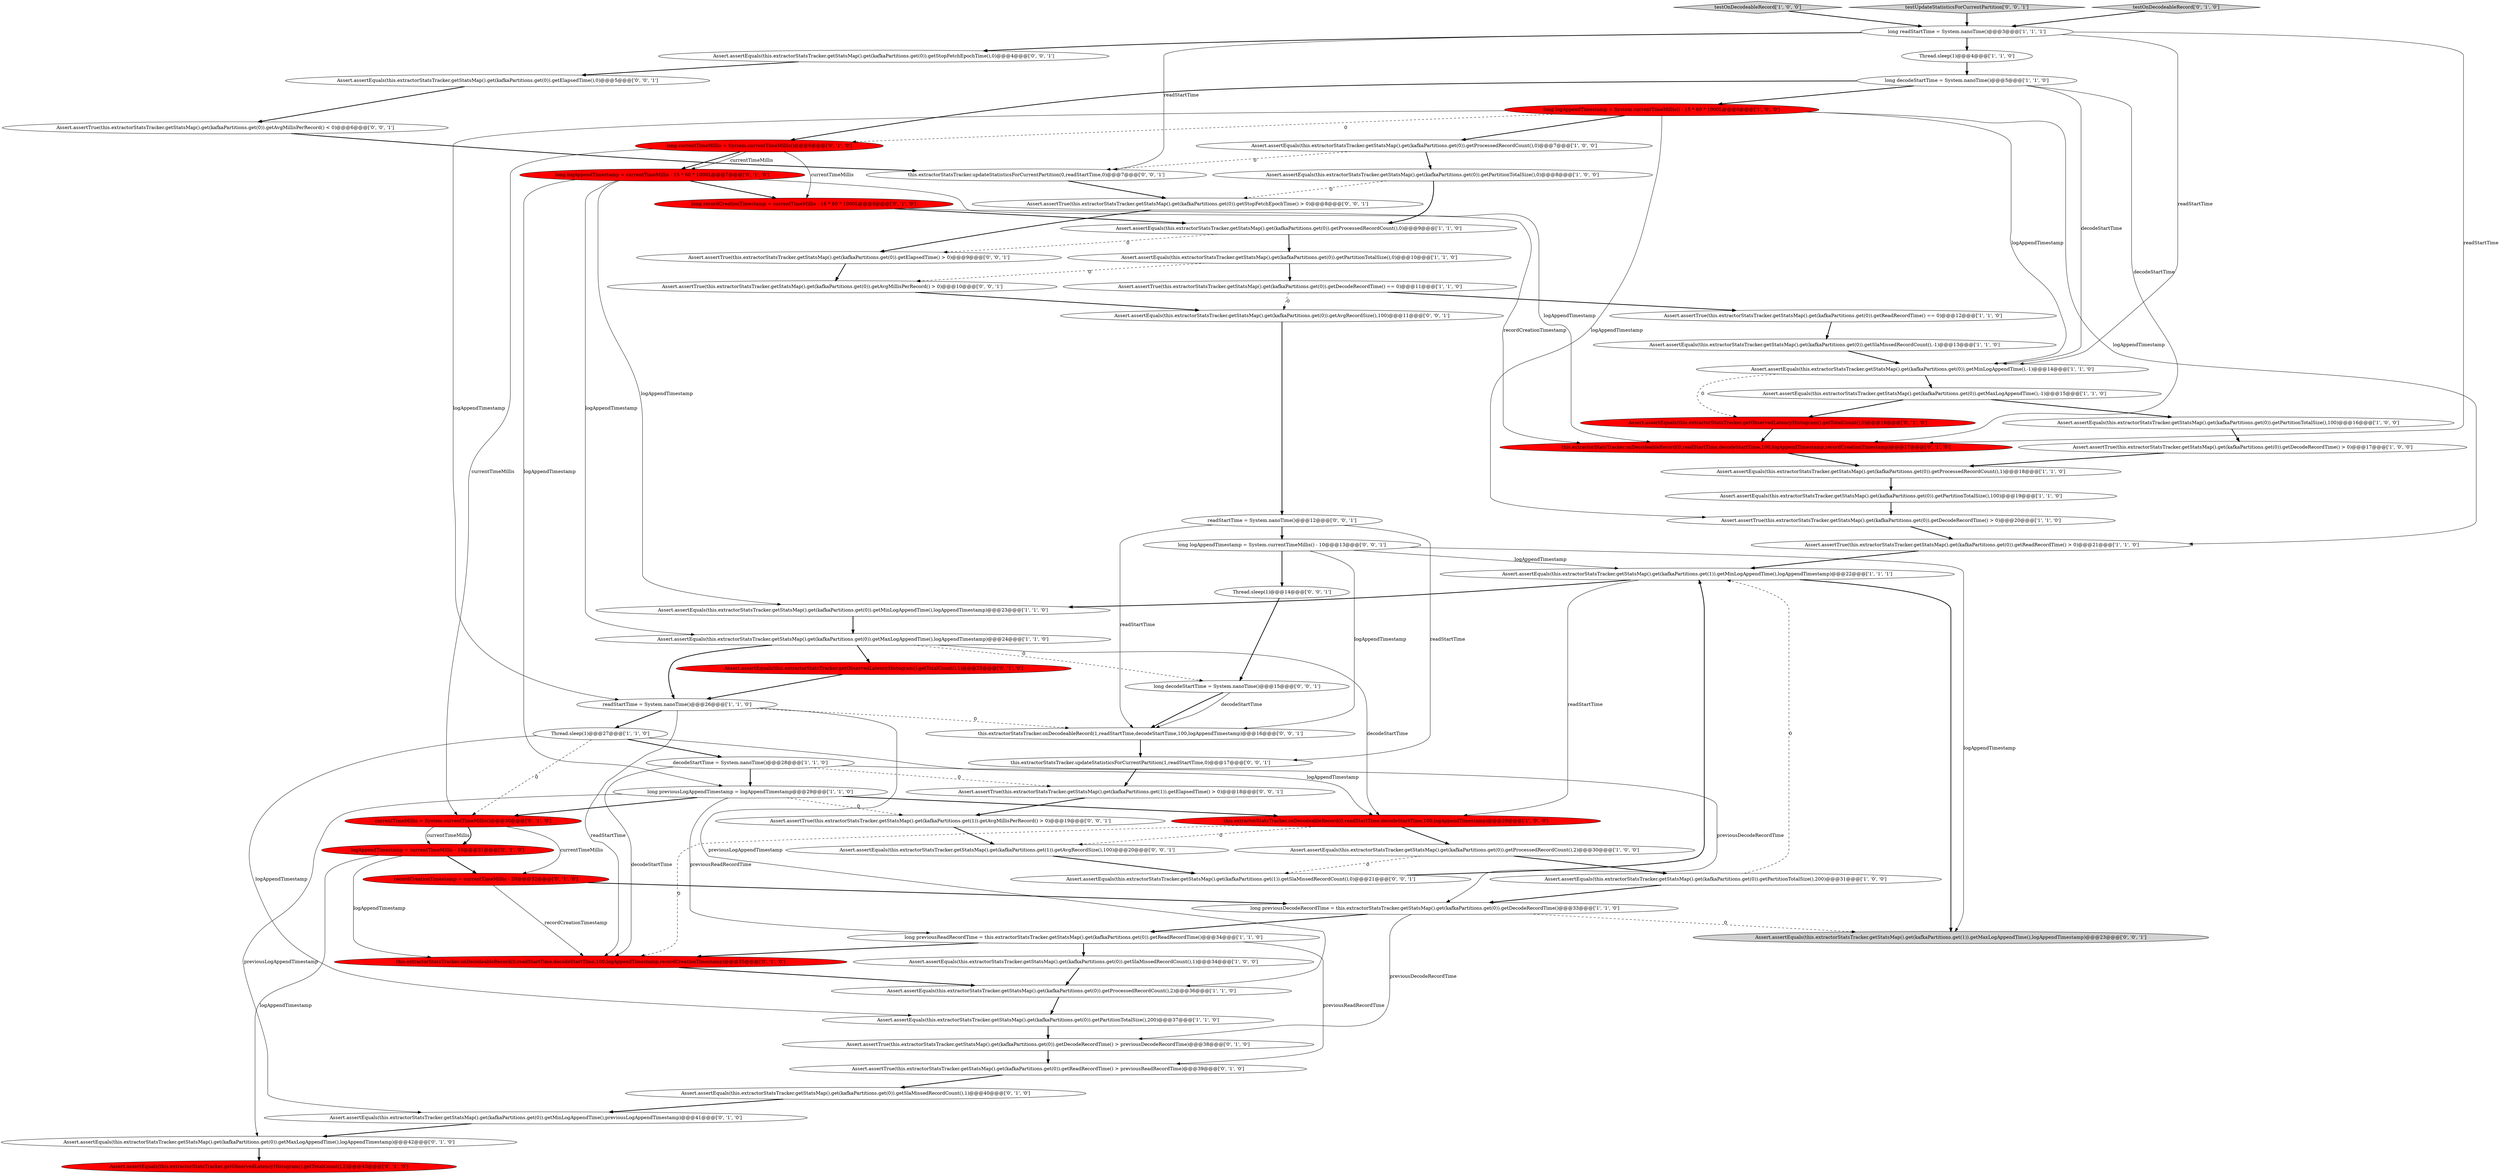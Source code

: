 digraph {
31 [style = filled, label = "long readStartTime = System.nanoTime()@@@3@@@['1', '1', '1']", fillcolor = white, shape = ellipse image = "AAA0AAABBB1BBB"];
7 [style = filled, label = "decodeStartTime = System.nanoTime()@@@28@@@['1', '1', '0']", fillcolor = white, shape = ellipse image = "AAA0AAABBB1BBB"];
63 [style = filled, label = "long logAppendTimestamp = System.currentTimeMillis() - 10@@@13@@@['0', '0', '1']", fillcolor = white, shape = ellipse image = "AAA0AAABBB3BBB"];
18 [style = filled, label = "Assert.assertEquals(this.extractorStatsTracker.getStatsMap().get(kafkaPartitions.get(0)).getProcessedRecordCount(),1)@@@18@@@['1', '1', '0']", fillcolor = white, shape = ellipse image = "AAA0AAABBB1BBB"];
23 [style = filled, label = "this.extractorStatsTracker.onDecodeableRecord(0,readStartTime,decodeStartTime,100,logAppendTimestamp)@@@29@@@['1', '0', '0']", fillcolor = red, shape = ellipse image = "AAA1AAABBB1BBB"];
4 [style = filled, label = "Assert.assertEquals(this.extractorStatsTracker.getStatsMap().get(kafkaPartitions.get(0)).getMinLogAppendTime(),logAppendTimestamp)@@@23@@@['1', '1', '0']", fillcolor = white, shape = ellipse image = "AAA0AAABBB1BBB"];
5 [style = filled, label = "Assert.assertEquals(this.extractorStatsTracker.getStatsMap().get(kafkaPartitions.get(0)).getMaxLogAppendTime(),logAppendTimestamp)@@@24@@@['1', '1', '0']", fillcolor = white, shape = ellipse image = "AAA0AAABBB1BBB"];
39 [style = filled, label = "Assert.assertEquals(this.extractorStatsTracker.getStatsMap().get(kafkaPartitions.get(0)).getMaxLogAppendTime(),logAppendTimestamp)@@@42@@@['0', '1', '0']", fillcolor = white, shape = ellipse image = "AAA0AAABBB2BBB"];
22 [style = filled, label = "long logAppendTimestamp = System.currentTimeMillis() - 15 * 60 * 1000L@@@6@@@['1', '0', '0']", fillcolor = red, shape = ellipse image = "AAA1AAABBB1BBB"];
1 [style = filled, label = "testOnDecodeableRecord['1', '0', '0']", fillcolor = lightgray, shape = diamond image = "AAA0AAABBB1BBB"];
15 [style = filled, label = "Assert.assertEquals(this.extractorStatsTracker.getStatsMap().get(kafkaPartitions.get(0)).getMaxLogAppendTime(),-1)@@@15@@@['1', '1', '0']", fillcolor = white, shape = ellipse image = "AAA0AAABBB1BBB"];
25 [style = filled, label = "Assert.assertTrue(this.extractorStatsTracker.getStatsMap().get(kafkaPartitions.get(0)).getReadRecordTime() > 0)@@@21@@@['1', '1', '0']", fillcolor = white, shape = ellipse image = "AAA0AAABBB1BBB"];
3 [style = filled, label = "Thread.sleep(1)@@@27@@@['1', '1', '0']", fillcolor = white, shape = ellipse image = "AAA0AAABBB1BBB"];
41 [style = filled, label = "Assert.assertEquals(this.extractorStatsTracker.getObservedLatencyHistogram().getTotalCount(),0)@@@16@@@['0', '1', '0']", fillcolor = red, shape = ellipse image = "AAA1AAABBB2BBB"];
56 [style = filled, label = "Assert.assertEquals(this.extractorStatsTracker.getStatsMap().get(kafkaPartitions.get(0)).getElapsedTime(),0)@@@5@@@['0', '0', '1']", fillcolor = white, shape = ellipse image = "AAA0AAABBB3BBB"];
28 [style = filled, label = "long decodeStartTime = System.nanoTime()@@@5@@@['1', '1', '0']", fillcolor = white, shape = ellipse image = "AAA0AAABBB1BBB"];
8 [style = filled, label = "Assert.assertEquals(this.extractorStatsTracker.getStatsMap().get(kafkaPartitions.get(0)).getProcessedRecordCount(),0)@@@9@@@['1', '1', '0']", fillcolor = white, shape = ellipse image = "AAA0AAABBB1BBB"];
60 [style = filled, label = "testUpdateStatisticsForCurrentPartition['0', '0', '1']", fillcolor = lightgray, shape = diamond image = "AAA0AAABBB3BBB"];
12 [style = filled, label = "Assert.assertEquals(this.extractorStatsTracker.getStatsMap().get(kafkaPartitions.get(0)).getPartitionTotalSize(),0)@@@8@@@['1', '0', '0']", fillcolor = white, shape = ellipse image = "AAA0AAABBB1BBB"];
42 [style = filled, label = "Assert.assertEquals(this.extractorStatsTracker.getStatsMap().get(kafkaPartitions.get(0)).getMinLogAppendTime(),previousLogAppendTimestamp)@@@41@@@['0', '1', '0']", fillcolor = white, shape = ellipse image = "AAA0AAABBB2BBB"];
17 [style = filled, label = "Assert.assertEquals(this.extractorStatsTracker.getStatsMap().get(kafkaPartitions.get(0)).getPartitionTotalSize(),200)@@@31@@@['1', '0', '0']", fillcolor = white, shape = ellipse image = "AAA0AAABBB1BBB"];
33 [style = filled, label = "Assert.assertTrue(this.extractorStatsTracker.getStatsMap().get(kafkaPartitions.get(0)).getReadRecordTime() == 0)@@@12@@@['1', '1', '0']", fillcolor = white, shape = ellipse image = "AAA0AAABBB1BBB"];
57 [style = filled, label = "Assert.assertTrue(this.extractorStatsTracker.getStatsMap().get(kafkaPartitions.get(1)).getElapsedTime() > 0)@@@18@@@['0', '0', '1']", fillcolor = white, shape = ellipse image = "AAA0AAABBB3BBB"];
71 [style = filled, label = "Assert.assertTrue(this.extractorStatsTracker.getStatsMap().get(kafkaPartitions.get(0)).getStopFetchEpochTime() > 0)@@@8@@@['0', '0', '1']", fillcolor = white, shape = ellipse image = "AAA0AAABBB3BBB"];
27 [style = filled, label = "Assert.assertEquals(this.extractorStatsTracker.getStatsMap().get(kafkaPartitions.get(0)).getPartitionTotalSize(),0)@@@10@@@['1', '1', '0']", fillcolor = white, shape = ellipse image = "AAA0AAABBB1BBB"];
29 [style = filled, label = "Assert.assertTrue(this.extractorStatsTracker.getStatsMap().get(kafkaPartitions.get(0)).getDecodeRecordTime() > 0)@@@20@@@['1', '1', '0']", fillcolor = white, shape = ellipse image = "AAA0AAABBB1BBB"];
53 [style = filled, label = "Assert.assertEquals(this.extractorStatsTracker.getStatsMap().get(kafkaPartitions.get(1)).getMaxLogAppendTime(),logAppendTimestamp)@@@23@@@['0', '0', '1']", fillcolor = lightgray, shape = ellipse image = "AAA0AAABBB3BBB"];
24 [style = filled, label = "Assert.assertEquals(this.extractorStatsTracker.getStatsMap().get(kafkaPartitions.get(0)).getPartitionTotalSize(),100)@@@19@@@['1', '1', '0']", fillcolor = white, shape = ellipse image = "AAA0AAABBB1BBB"];
66 [style = filled, label = "Assert.assertTrue(this.extractorStatsTracker.getStatsMap().get(kafkaPartitions.get(0)).getElapsedTime() > 0)@@@9@@@['0', '0', '1']", fillcolor = white, shape = ellipse image = "AAA0AAABBB3BBB"];
68 [style = filled, label = "Assert.assertEquals(this.extractorStatsTracker.getStatsMap().get(kafkaPartitions.get(1)).getSlaMissedRecordCount(),0)@@@21@@@['0', '0', '1']", fillcolor = white, shape = ellipse image = "AAA0AAABBB3BBB"];
10 [style = filled, label = "Assert.assertTrue(this.extractorStatsTracker.getStatsMap().get(kafkaPartitions.get(0)).getDecodeRecordTime() == 0)@@@11@@@['1', '1', '0']", fillcolor = white, shape = ellipse image = "AAA0AAABBB1BBB"];
2 [style = filled, label = "Assert.assertEquals(this.extractorStatsTracker.getStatsMap().get(kafkaPartitions.get(0)).getProcessedRecordCount(),0)@@@7@@@['1', '0', '0']", fillcolor = white, shape = ellipse image = "AAA0AAABBB1BBB"];
13 [style = filled, label = "Assert.assertEquals(this.extractorStatsTracker.getStatsMap().get(kafkaPartitions.get(0)).getPartitionTotalSize(),100)@@@16@@@['1', '0', '0']", fillcolor = white, shape = ellipse image = "AAA0AAABBB1BBB"];
44 [style = filled, label = "Assert.assertEquals(this.extractorStatsTracker.getObservedLatencyHistogram().getTotalCount(),2)@@@43@@@['0', '1', '0']", fillcolor = red, shape = ellipse image = "AAA1AAABBB2BBB"];
58 [style = filled, label = "Assert.assertTrue(this.extractorStatsTracker.getStatsMap().get(kafkaPartitions.get(0)).getAvgMillisPerRecord() < 0)@@@6@@@['0', '0', '1']", fillcolor = white, shape = ellipse image = "AAA0AAABBB3BBB"];
59 [style = filled, label = "Assert.assertEquals(this.extractorStatsTracker.getStatsMap().get(kafkaPartitions.get(0)).getAvgRecordSize(),100)@@@11@@@['0', '0', '1']", fillcolor = white, shape = ellipse image = "AAA0AAABBB3BBB"];
52 [style = filled, label = "Assert.assertTrue(this.extractorStatsTracker.getStatsMap().get(kafkaPartitions.get(1)).getAvgMillisPerRecord() > 0)@@@19@@@['0', '0', '1']", fillcolor = white, shape = ellipse image = "AAA0AAABBB3BBB"];
54 [style = filled, label = "this.extractorStatsTracker.onDecodeableRecord(1,readStartTime,decodeStartTime,100,logAppendTimestamp)@@@16@@@['0', '0', '1']", fillcolor = white, shape = ellipse image = "AAA0AAABBB3BBB"];
16 [style = filled, label = "Assert.assertEquals(this.extractorStatsTracker.getStatsMap().get(kafkaPartitions.get(0)).getMinLogAppendTime(),-1)@@@14@@@['1', '1', '0']", fillcolor = white, shape = ellipse image = "AAA0AAABBB1BBB"];
38 [style = filled, label = "Assert.assertTrue(this.extractorStatsTracker.getStatsMap().get(kafkaPartitions.get(0)).getDecodeRecordTime() > previousDecodeRecordTime)@@@38@@@['0', '1', '0']", fillcolor = white, shape = ellipse image = "AAA0AAABBB2BBB"];
61 [style = filled, label = "Assert.assertEquals(this.extractorStatsTracker.getStatsMap().get(kafkaPartitions.get(1)).getAvgRecordSize(),100)@@@20@@@['0', '0', '1']", fillcolor = white, shape = ellipse image = "AAA0AAABBB3BBB"];
69 [style = filled, label = "readStartTime = System.nanoTime()@@@12@@@['0', '0', '1']", fillcolor = white, shape = ellipse image = "AAA0AAABBB3BBB"];
6 [style = filled, label = "Assert.assertEquals(this.extractorStatsTracker.getStatsMap().get(kafkaPartitions.get(1)).getMinLogAppendTime(),logAppendTimestamp)@@@22@@@['1', '1', '1']", fillcolor = white, shape = ellipse image = "AAA0AAABBB1BBB"];
67 [style = filled, label = "this.extractorStatsTracker.updateStatisticsForCurrentPartition(1,readStartTime,0)@@@17@@@['0', '0', '1']", fillcolor = white, shape = ellipse image = "AAA0AAABBB3BBB"];
35 [style = filled, label = "long logAppendTimestamp = currentTimeMillis - 15 * 60 * 1000L@@@7@@@['0', '1', '0']", fillcolor = red, shape = ellipse image = "AAA1AAABBB2BBB"];
40 [style = filled, label = "logAppendTimestamp = currentTimeMillis - 10@@@31@@@['0', '1', '0']", fillcolor = red, shape = ellipse image = "AAA1AAABBB2BBB"];
43 [style = filled, label = "Assert.assertEquals(this.extractorStatsTracker.getObservedLatencyHistogram().getTotalCount(),1)@@@25@@@['0', '1', '0']", fillcolor = red, shape = ellipse image = "AAA1AAABBB2BBB"];
48 [style = filled, label = "testOnDecodeableRecord['0', '1', '0']", fillcolor = lightgray, shape = diamond image = "AAA0AAABBB2BBB"];
9 [style = filled, label = "Assert.assertTrue(this.extractorStatsTracker.getStatsMap().get(kafkaPartitions.get(0)).getDecodeRecordTime() > 0)@@@17@@@['1', '0', '0']", fillcolor = white, shape = ellipse image = "AAA0AAABBB1BBB"];
14 [style = filled, label = "Thread.sleep(1)@@@4@@@['1', '1', '0']", fillcolor = white, shape = ellipse image = "AAA0AAABBB1BBB"];
11 [style = filled, label = "Assert.assertEquals(this.extractorStatsTracker.getStatsMap().get(kafkaPartitions.get(0)).getPartitionTotalSize(),200)@@@37@@@['1', '1', '0']", fillcolor = white, shape = ellipse image = "AAA0AAABBB1BBB"];
19 [style = filled, label = "Assert.assertEquals(this.extractorStatsTracker.getStatsMap().get(kafkaPartitions.get(0)).getSlaMissedRecordCount(),-1)@@@13@@@['1', '1', '0']", fillcolor = white, shape = ellipse image = "AAA0AAABBB1BBB"];
26 [style = filled, label = "long previousReadRecordTime = this.extractorStatsTracker.getStatsMap().get(kafkaPartitions.get(0)).getReadRecordTime()@@@34@@@['1', '1', '0']", fillcolor = white, shape = ellipse image = "AAA0AAABBB1BBB"];
32 [style = filled, label = "long previousLogAppendTimestamp = logAppendTimestamp@@@29@@@['1', '1', '0']", fillcolor = white, shape = ellipse image = "AAA0AAABBB1BBB"];
62 [style = filled, label = "Thread.sleep(1)@@@14@@@['0', '0', '1']", fillcolor = white, shape = ellipse image = "AAA0AAABBB3BBB"];
20 [style = filled, label = "readStartTime = System.nanoTime()@@@26@@@['1', '1', '0']", fillcolor = white, shape = ellipse image = "AAA0AAABBB1BBB"];
45 [style = filled, label = "currentTimeMillis = System.currentTimeMillis()@@@30@@@['0', '1', '0']", fillcolor = red, shape = ellipse image = "AAA1AAABBB2BBB"];
34 [style = filled, label = "Assert.assertEquals(this.extractorStatsTracker.getStatsMap().get(kafkaPartitions.get(0)).getSlaMissedRecordCount(),1)@@@34@@@['1', '0', '0']", fillcolor = white, shape = ellipse image = "AAA0AAABBB1BBB"];
47 [style = filled, label = "this.extractorStatsTracker.onDecodeableRecord(0,readStartTime,decodeStartTime,100,logAppendTimestamp,recordCreationTimestamp)@@@35@@@['0', '1', '0']", fillcolor = red, shape = ellipse image = "AAA1AAABBB2BBB"];
55 [style = filled, label = "Assert.assertEquals(this.extractorStatsTracker.getStatsMap().get(kafkaPartitions.get(0)).getStopFetchEpochTime(),0)@@@4@@@['0', '0', '1']", fillcolor = white, shape = ellipse image = "AAA0AAABBB3BBB"];
70 [style = filled, label = "Assert.assertTrue(this.extractorStatsTracker.getStatsMap().get(kafkaPartitions.get(0)).getAvgMillisPerRecord() > 0)@@@10@@@['0', '0', '1']", fillcolor = white, shape = ellipse image = "AAA0AAABBB3BBB"];
46 [style = filled, label = "long currentTimeMillis = System.currentTimeMillis()@@@6@@@['0', '1', '0']", fillcolor = red, shape = ellipse image = "AAA1AAABBB2BBB"];
49 [style = filled, label = "this.extractorStatsTracker.onDecodeableRecord(0,readStartTime,decodeStartTime,100,logAppendTimestamp,recordCreationTimestamp)@@@17@@@['0', '1', '0']", fillcolor = red, shape = ellipse image = "AAA1AAABBB2BBB"];
36 [style = filled, label = "long recordCreationTimestamp = currentTimeMillis - 16 * 60 * 1000L@@@8@@@['0', '1', '0']", fillcolor = red, shape = ellipse image = "AAA1AAABBB2BBB"];
64 [style = filled, label = "this.extractorStatsTracker.updateStatisticsForCurrentPartition(0,readStartTime,0)@@@7@@@['0', '0', '1']", fillcolor = white, shape = ellipse image = "AAA0AAABBB3BBB"];
51 [style = filled, label = "Assert.assertTrue(this.extractorStatsTracker.getStatsMap().get(kafkaPartitions.get(0)).getReadRecordTime() > previousReadRecordTime)@@@39@@@['0', '1', '0']", fillcolor = white, shape = ellipse image = "AAA0AAABBB2BBB"];
30 [style = filled, label = "long previousDecodeRecordTime = this.extractorStatsTracker.getStatsMap().get(kafkaPartitions.get(0)).getDecodeRecordTime()@@@33@@@['1', '1', '0']", fillcolor = white, shape = ellipse image = "AAA0AAABBB1BBB"];
37 [style = filled, label = "Assert.assertEquals(this.extractorStatsTracker.getStatsMap().get(kafkaPartitions.get(0)).getSlaMissedRecordCount(),1)@@@40@@@['0', '1', '0']", fillcolor = white, shape = ellipse image = "AAA0AAABBB2BBB"];
65 [style = filled, label = "long decodeStartTime = System.nanoTime()@@@15@@@['0', '0', '1']", fillcolor = white, shape = ellipse image = "AAA0AAABBB3BBB"];
0 [style = filled, label = "Assert.assertEquals(this.extractorStatsTracker.getStatsMap().get(kafkaPartitions.get(0)).getProcessedRecordCount(),2)@@@36@@@['1', '1', '0']", fillcolor = white, shape = ellipse image = "AAA0AAABBB1BBB"];
50 [style = filled, label = "recordCreationTimestamp = currentTimeMillis - 20@@@32@@@['0', '1', '0']", fillcolor = red, shape = ellipse image = "AAA1AAABBB2BBB"];
21 [style = filled, label = "Assert.assertEquals(this.extractorStatsTracker.getStatsMap().get(kafkaPartitions.get(0)).getProcessedRecordCount(),2)@@@30@@@['1', '0', '0']", fillcolor = white, shape = ellipse image = "AAA0AAABBB1BBB"];
7->32 [style = bold, label=""];
22->20 [style = solid, label="logAppendTimestamp"];
32->23 [style = bold, label=""];
65->54 [style = bold, label=""];
5->20 [style = bold, label=""];
36->49 [style = solid, label="recordCreationTimestamp"];
7->30 [style = solid, label="previousDecodeRecordTime"];
30->38 [style = solid, label="previousDecodeRecordTime"];
38->51 [style = bold, label=""];
23->61 [style = dashed, label="0"];
26->34 [style = bold, label=""];
40->39 [style = solid, label="logAppendTimestamp"];
3->23 [style = solid, label="logAppendTimestamp"];
14->28 [style = bold, label=""];
25->6 [style = bold, label=""];
2->64 [style = dashed, label="0"];
35->4 [style = solid, label="logAppendTimestamp"];
35->5 [style = solid, label="logAppendTimestamp"];
32->42 [style = solid, label="previousLogAppendTimestamp"];
45->50 [style = solid, label="currentTimeMillis"];
61->68 [style = bold, label=""];
62->65 [style = bold, label=""];
22->16 [style = solid, label="logAppendTimestamp"];
15->41 [style = bold, label=""];
67->57 [style = bold, label=""];
7->47 [style = solid, label="decodeStartTime"];
50->47 [style = solid, label="recordCreationTimestamp"];
1->31 [style = bold, label=""];
47->0 [style = bold, label=""];
8->27 [style = bold, label=""];
6->23 [style = solid, label="readStartTime"];
46->45 [style = solid, label="currentTimeMillis"];
31->14 [style = bold, label=""];
40->50 [style = bold, label=""];
15->13 [style = bold, label=""];
21->68 [style = dashed, label="0"];
64->71 [style = bold, label=""];
63->6 [style = solid, label="logAppendTimestamp"];
50->30 [style = bold, label=""];
30->26 [style = bold, label=""];
26->47 [style = bold, label=""];
45->40 [style = solid, label="currentTimeMillis"];
41->49 [style = bold, label=""];
20->3 [style = bold, label=""];
34->0 [style = bold, label=""];
56->58 [style = bold, label=""];
6->4 [style = bold, label=""];
6->53 [style = bold, label=""];
16->41 [style = dashed, label="0"];
70->59 [style = bold, label=""];
7->57 [style = dashed, label="0"];
63->62 [style = bold, label=""];
3->7 [style = bold, label=""];
49->18 [style = bold, label=""];
60->31 [style = bold, label=""];
22->29 [style = solid, label="logAppendTimestamp"];
68->6 [style = bold, label=""];
32->26 [style = solid, label="previousReadRecordTime"];
46->36 [style = solid, label="currentTimeMillis"];
66->70 [style = bold, label=""];
18->24 [style = bold, label=""];
22->2 [style = bold, label=""];
52->61 [style = bold, label=""];
65->54 [style = solid, label="decodeStartTime"];
32->52 [style = dashed, label="0"];
43->20 [style = bold, label=""];
42->39 [style = bold, label=""];
31->16 [style = solid, label="readStartTime"];
0->11 [style = bold, label=""];
5->23 [style = solid, label="decodeStartTime"];
3->11 [style = solid, label="logAppendTimestamp"];
27->70 [style = dashed, label="0"];
19->16 [style = bold, label=""];
48->31 [style = bold, label=""];
51->37 [style = bold, label=""];
9->18 [style = bold, label=""];
54->67 [style = bold, label=""];
20->54 [style = dashed, label="0"];
12->8 [style = bold, label=""];
3->45 [style = dashed, label="0"];
27->10 [style = bold, label=""];
46->35 [style = bold, label=""];
36->8 [style = bold, label=""];
10->33 [style = bold, label=""];
13->9 [style = bold, label=""];
59->69 [style = bold, label=""];
33->19 [style = bold, label=""];
10->59 [style = dashed, label="0"];
28->49 [style = solid, label="decodeStartTime"];
4->5 [style = bold, label=""];
71->66 [style = bold, label=""];
35->32 [style = solid, label="logAppendTimestamp"];
37->42 [style = bold, label=""];
28->22 [style = bold, label=""];
45->40 [style = bold, label=""];
22->25 [style = solid, label="logAppendTimestamp"];
58->64 [style = bold, label=""];
12->71 [style = dashed, label="0"];
16->15 [style = bold, label=""];
32->45 [style = bold, label=""];
20->0 [style = solid, label="previousLogAppendTimestamp"];
35->49 [style = solid, label="logAppendTimestamp"];
69->67 [style = solid, label="readStartTime"];
11->38 [style = bold, label=""];
39->44 [style = bold, label=""];
31->64 [style = solid, label="readStartTime"];
22->46 [style = dashed, label="0"];
29->25 [style = bold, label=""];
8->66 [style = dashed, label="0"];
63->54 [style = solid, label="logAppendTimestamp"];
17->30 [style = bold, label=""];
31->49 [style = solid, label="readStartTime"];
24->29 [style = bold, label=""];
40->47 [style = solid, label="logAppendTimestamp"];
30->53 [style = dashed, label="0"];
2->12 [style = bold, label=""];
55->56 [style = bold, label=""];
5->43 [style = bold, label=""];
57->52 [style = bold, label=""];
26->51 [style = solid, label="previousReadRecordTime"];
28->46 [style = bold, label=""];
23->47 [style = dashed, label="0"];
23->21 [style = bold, label=""];
31->55 [style = bold, label=""];
17->6 [style = dashed, label="0"];
35->36 [style = bold, label=""];
28->16 [style = solid, label="decodeStartTime"];
63->53 [style = solid, label="logAppendTimestamp"];
21->17 [style = bold, label=""];
69->63 [style = bold, label=""];
5->65 [style = dashed, label="0"];
46->35 [style = solid, label="currentTimeMillis"];
20->47 [style = solid, label="readStartTime"];
69->54 [style = solid, label="readStartTime"];
}

